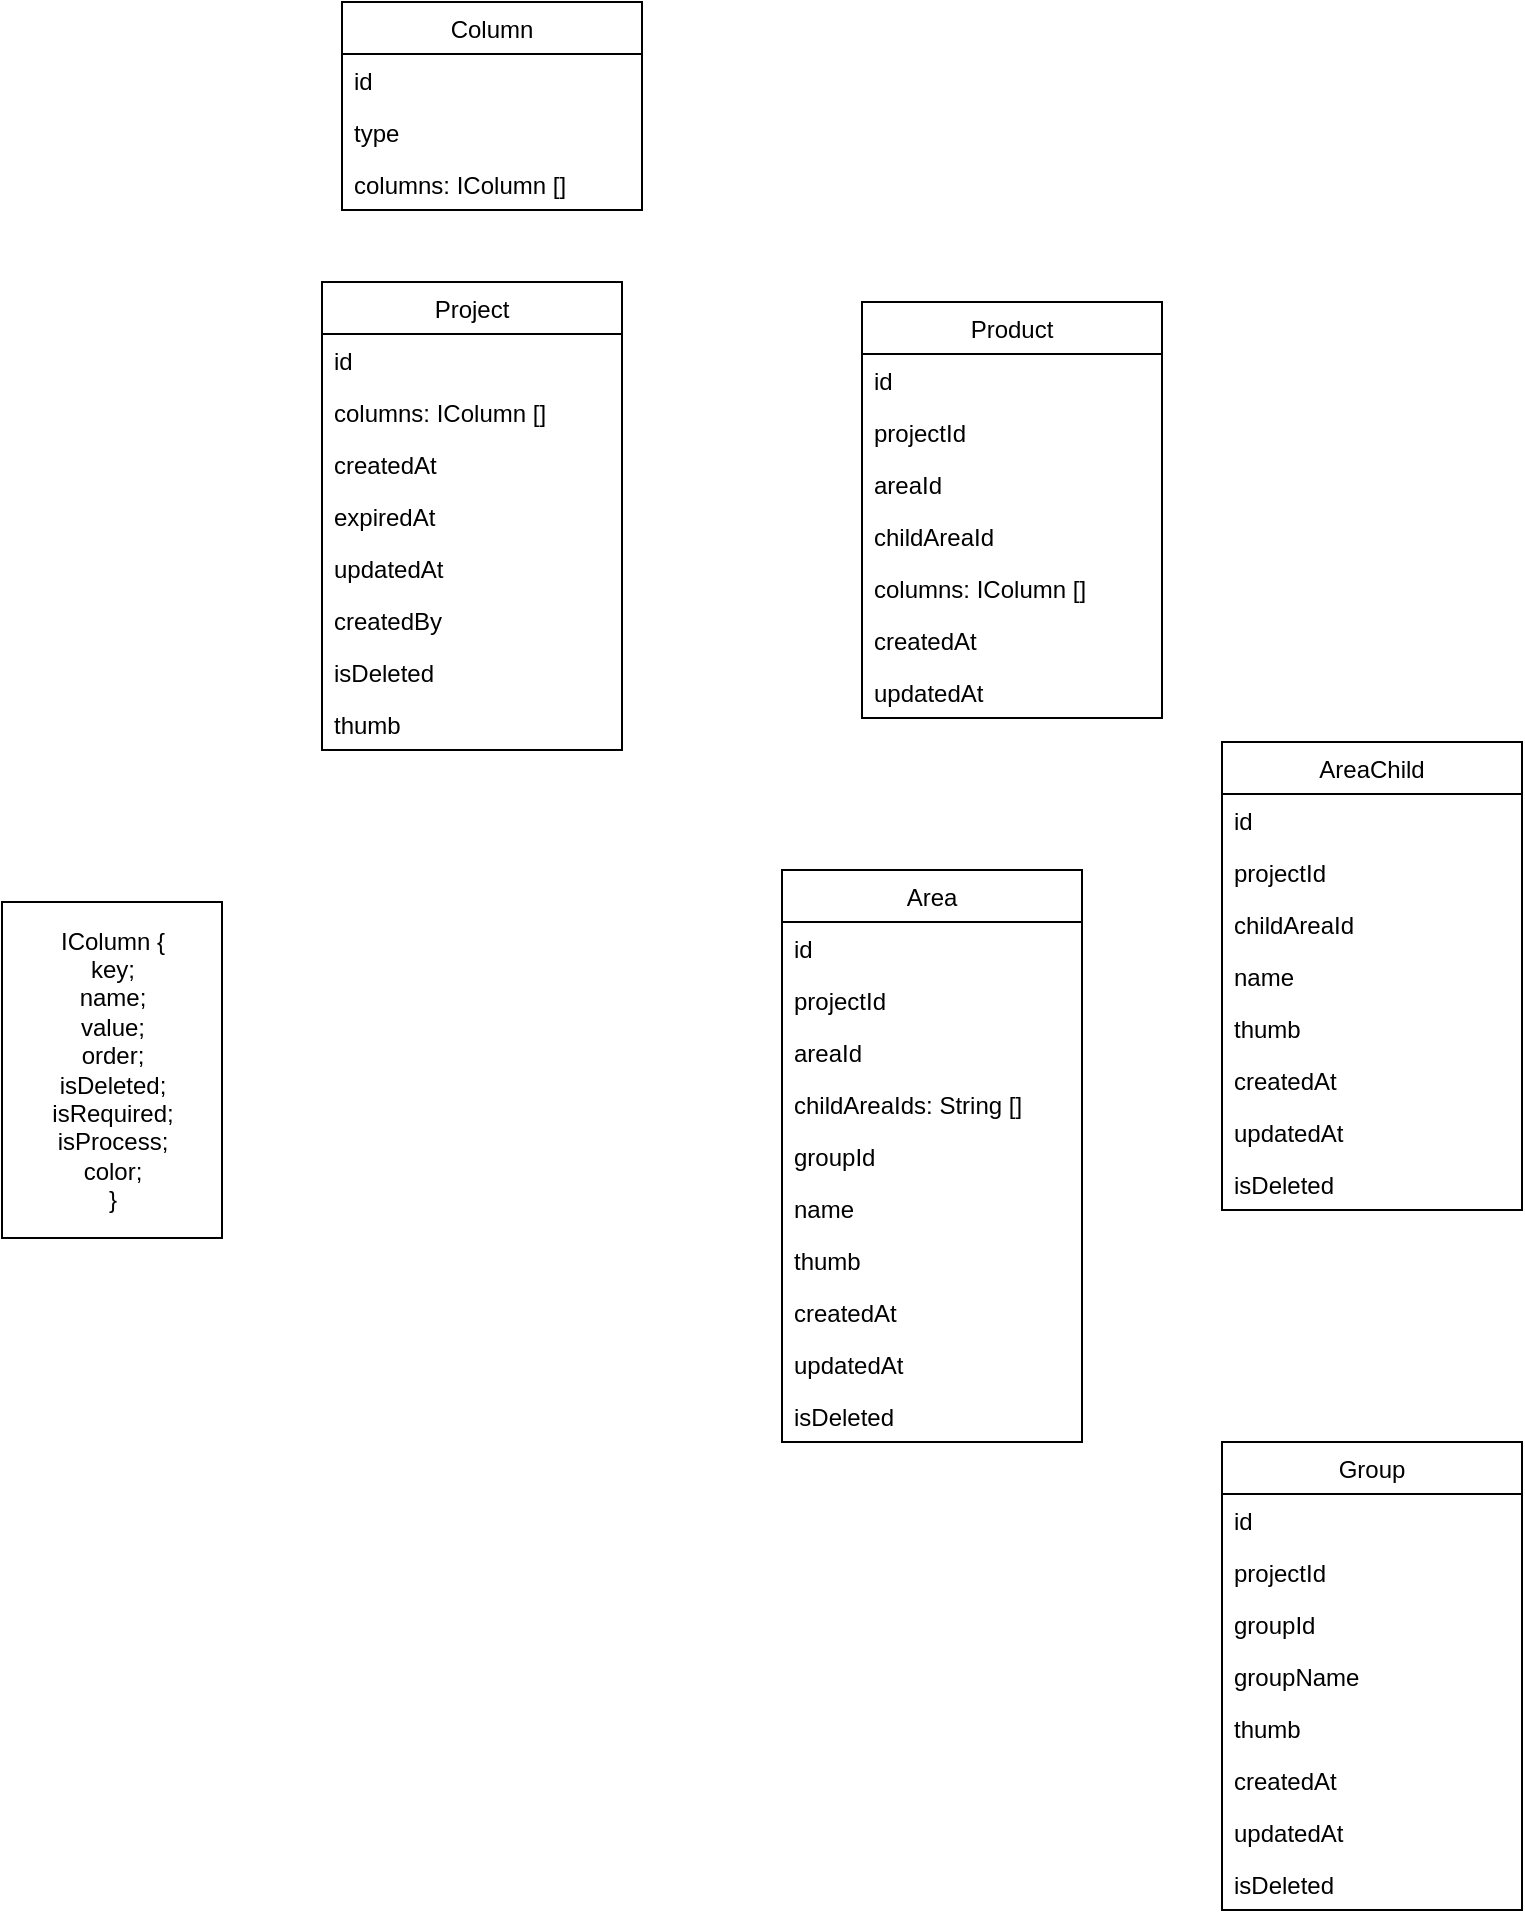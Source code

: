 <mxfile version="15.7.3" type="github"><diagram id="C5RBs43oDa-KdzZeNtuy" name="Page-1"><mxGraphModel dx="2013" dy="673" grid="1" gridSize="10" guides="1" tooltips="1" connect="1" arrows="1" fold="1" page="1" pageScale="1" pageWidth="827" pageHeight="1169" math="0" shadow="0"><root><mxCell id="WIyWlLk6GJQsqaUBKTNV-0"/><mxCell id="WIyWlLk6GJQsqaUBKTNV-1" parent="WIyWlLk6GJQsqaUBKTNV-0"/><mxCell id="84wx6DqkekZbLB3QMsab-0" value="Project" style="swimlane;fontStyle=0;childLayout=stackLayout;horizontal=1;startSize=26;fillColor=none;horizontalStack=0;resizeParent=1;resizeParentMax=0;resizeLast=0;collapsible=1;marginBottom=0;" vertex="1" parent="WIyWlLk6GJQsqaUBKTNV-1"><mxGeometry x="130" y="200" width="150" height="234" as="geometry"/></mxCell><mxCell id="84wx6DqkekZbLB3QMsab-17" value="id" style="text;strokeColor=none;fillColor=none;align=left;verticalAlign=top;spacingLeft=4;spacingRight=4;overflow=hidden;rotatable=0;points=[[0,0.5],[1,0.5]];portConstraint=eastwest;" vertex="1" parent="84wx6DqkekZbLB3QMsab-0"><mxGeometry y="26" width="150" height="26" as="geometry"/></mxCell><mxCell id="84wx6DqkekZbLB3QMsab-1" value="columns: IColumn []" style="text;strokeColor=none;fillColor=none;align=left;verticalAlign=top;spacingLeft=4;spacingRight=4;overflow=hidden;rotatable=0;points=[[0,0.5],[1,0.5]];portConstraint=eastwest;" vertex="1" parent="84wx6DqkekZbLB3QMsab-0"><mxGeometry y="52" width="150" height="26" as="geometry"/></mxCell><mxCell id="84wx6DqkekZbLB3QMsab-2" value="createdAt    " style="text;strokeColor=none;fillColor=none;align=left;verticalAlign=top;spacingLeft=4;spacingRight=4;overflow=hidden;rotatable=0;points=[[0,0.5],[1,0.5]];portConstraint=eastwest;" vertex="1" parent="84wx6DqkekZbLB3QMsab-0"><mxGeometry y="78" width="150" height="26" as="geometry"/></mxCell><mxCell id="84wx6DqkekZbLB3QMsab-5" value="expiredAt" style="text;strokeColor=none;fillColor=none;align=left;verticalAlign=top;spacingLeft=4;spacingRight=4;overflow=hidden;rotatable=0;points=[[0,0.5],[1,0.5]];portConstraint=eastwest;" vertex="1" parent="84wx6DqkekZbLB3QMsab-0"><mxGeometry y="104" width="150" height="26" as="geometry"/></mxCell><mxCell id="84wx6DqkekZbLB3QMsab-6" value="updatedAt" style="text;strokeColor=none;fillColor=none;align=left;verticalAlign=top;spacingLeft=4;spacingRight=4;overflow=hidden;rotatable=0;points=[[0,0.5],[1,0.5]];portConstraint=eastwest;" vertex="1" parent="84wx6DqkekZbLB3QMsab-0"><mxGeometry y="130" width="150" height="26" as="geometry"/></mxCell><mxCell id="84wx6DqkekZbLB3QMsab-7" value="createdBy" style="text;strokeColor=none;fillColor=none;align=left;verticalAlign=top;spacingLeft=4;spacingRight=4;overflow=hidden;rotatable=0;points=[[0,0.5],[1,0.5]];portConstraint=eastwest;" vertex="1" parent="84wx6DqkekZbLB3QMsab-0"><mxGeometry y="156" width="150" height="26" as="geometry"/></mxCell><mxCell id="84wx6DqkekZbLB3QMsab-8" value="isDeleted" style="text;strokeColor=none;fillColor=none;align=left;verticalAlign=top;spacingLeft=4;spacingRight=4;overflow=hidden;rotatable=0;points=[[0,0.5],[1,0.5]];portConstraint=eastwest;" vertex="1" parent="84wx6DqkekZbLB3QMsab-0"><mxGeometry y="182" width="150" height="26" as="geometry"/></mxCell><mxCell id="84wx6DqkekZbLB3QMsab-3" value="thumb" style="text;strokeColor=none;fillColor=none;align=left;verticalAlign=top;spacingLeft=4;spacingRight=4;overflow=hidden;rotatable=0;points=[[0,0.5],[1,0.5]];portConstraint=eastwest;" vertex="1" parent="84wx6DqkekZbLB3QMsab-0"><mxGeometry y="208" width="150" height="26" as="geometry"/></mxCell><mxCell id="84wx6DqkekZbLB3QMsab-9" value="Product" style="swimlane;fontStyle=0;childLayout=stackLayout;horizontal=1;startSize=26;fillColor=none;horizontalStack=0;resizeParent=1;resizeParentMax=0;resizeLast=0;collapsible=1;marginBottom=0;" vertex="1" parent="WIyWlLk6GJQsqaUBKTNV-1"><mxGeometry x="400" y="210" width="150" height="208" as="geometry"/></mxCell><mxCell id="84wx6DqkekZbLB3QMsab-10" value="id" style="text;strokeColor=none;fillColor=none;align=left;verticalAlign=top;spacingLeft=4;spacingRight=4;overflow=hidden;rotatable=0;points=[[0,0.5],[1,0.5]];portConstraint=eastwest;" vertex="1" parent="84wx6DqkekZbLB3QMsab-9"><mxGeometry y="26" width="150" height="26" as="geometry"/></mxCell><mxCell id="84wx6DqkekZbLB3QMsab-11" value="projectId" style="text;strokeColor=none;fillColor=none;align=left;verticalAlign=top;spacingLeft=4;spacingRight=4;overflow=hidden;rotatable=0;points=[[0,0.5],[1,0.5]];portConstraint=eastwest;" vertex="1" parent="84wx6DqkekZbLB3QMsab-9"><mxGeometry y="52" width="150" height="26" as="geometry"/></mxCell><mxCell id="84wx6DqkekZbLB3QMsab-12" value="areaId" style="text;strokeColor=none;fillColor=none;align=left;verticalAlign=top;spacingLeft=4;spacingRight=4;overflow=hidden;rotatable=0;points=[[0,0.5],[1,0.5]];portConstraint=eastwest;" vertex="1" parent="84wx6DqkekZbLB3QMsab-9"><mxGeometry y="78" width="150" height="26" as="geometry"/></mxCell><mxCell id="84wx6DqkekZbLB3QMsab-13" value="childAreaId" style="text;strokeColor=none;fillColor=none;align=left;verticalAlign=top;spacingLeft=4;spacingRight=4;overflow=hidden;rotatable=0;points=[[0,0.5],[1,0.5]];portConstraint=eastwest;" vertex="1" parent="84wx6DqkekZbLB3QMsab-9"><mxGeometry y="104" width="150" height="26" as="geometry"/></mxCell><mxCell id="84wx6DqkekZbLB3QMsab-14" value="columns: IColumn []" style="text;strokeColor=none;fillColor=none;align=left;verticalAlign=top;spacingLeft=4;spacingRight=4;overflow=hidden;rotatable=0;points=[[0,0.5],[1,0.5]];portConstraint=eastwest;" vertex="1" parent="84wx6DqkekZbLB3QMsab-9"><mxGeometry y="130" width="150" height="26" as="geometry"/></mxCell><mxCell id="84wx6DqkekZbLB3QMsab-15" value="createdAt    " style="text;strokeColor=none;fillColor=none;align=left;verticalAlign=top;spacingLeft=4;spacingRight=4;overflow=hidden;rotatable=0;points=[[0,0.5],[1,0.5]];portConstraint=eastwest;" vertex="1" parent="84wx6DqkekZbLB3QMsab-9"><mxGeometry y="156" width="150" height="26" as="geometry"/></mxCell><mxCell id="84wx6DqkekZbLB3QMsab-16" value="updatedAt" style="text;strokeColor=none;fillColor=none;align=left;verticalAlign=top;spacingLeft=4;spacingRight=4;overflow=hidden;rotatable=0;points=[[0,0.5],[1,0.5]];portConstraint=eastwest;" vertex="1" parent="84wx6DqkekZbLB3QMsab-9"><mxGeometry y="182" width="150" height="26" as="geometry"/></mxCell><mxCell id="84wx6DqkekZbLB3QMsab-18" value="Area" style="swimlane;fontStyle=0;childLayout=stackLayout;horizontal=1;startSize=26;fillColor=none;horizontalStack=0;resizeParent=1;resizeParentMax=0;resizeLast=0;collapsible=1;marginBottom=0;" vertex="1" parent="WIyWlLk6GJQsqaUBKTNV-1"><mxGeometry x="360" y="494" width="150" height="286" as="geometry"/></mxCell><mxCell id="84wx6DqkekZbLB3QMsab-19" value="id" style="text;strokeColor=none;fillColor=none;align=left;verticalAlign=top;spacingLeft=4;spacingRight=4;overflow=hidden;rotatable=0;points=[[0,0.5],[1,0.5]];portConstraint=eastwest;" vertex="1" parent="84wx6DqkekZbLB3QMsab-18"><mxGeometry y="26" width="150" height="26" as="geometry"/></mxCell><mxCell id="84wx6DqkekZbLB3QMsab-20" value="projectId" style="text;strokeColor=none;fillColor=none;align=left;verticalAlign=top;spacingLeft=4;spacingRight=4;overflow=hidden;rotatable=0;points=[[0,0.5],[1,0.5]];portConstraint=eastwest;" vertex="1" parent="84wx6DqkekZbLB3QMsab-18"><mxGeometry y="52" width="150" height="26" as="geometry"/></mxCell><mxCell id="84wx6DqkekZbLB3QMsab-21" value="areaId" style="text;strokeColor=none;fillColor=none;align=left;verticalAlign=top;spacingLeft=4;spacingRight=4;overflow=hidden;rotatable=0;points=[[0,0.5],[1,0.5]];portConstraint=eastwest;" vertex="1" parent="84wx6DqkekZbLB3QMsab-18"><mxGeometry y="78" width="150" height="26" as="geometry"/></mxCell><mxCell id="84wx6DqkekZbLB3QMsab-27" value="childAreaIds: String []" style="text;strokeColor=none;fillColor=none;align=left;verticalAlign=top;spacingLeft=4;spacingRight=4;overflow=hidden;rotatable=0;points=[[0,0.5],[1,0.5]];portConstraint=eastwest;" vertex="1" parent="84wx6DqkekZbLB3QMsab-18"><mxGeometry y="104" width="150" height="26" as="geometry"/></mxCell><mxCell id="84wx6DqkekZbLB3QMsab-22" value="groupId" style="text;strokeColor=none;fillColor=none;align=left;verticalAlign=top;spacingLeft=4;spacingRight=4;overflow=hidden;rotatable=0;points=[[0,0.5],[1,0.5]];portConstraint=eastwest;" vertex="1" parent="84wx6DqkekZbLB3QMsab-18"><mxGeometry y="130" width="150" height="26" as="geometry"/></mxCell><mxCell id="84wx6DqkekZbLB3QMsab-28" value="name" style="text;strokeColor=none;fillColor=none;align=left;verticalAlign=top;spacingLeft=4;spacingRight=4;overflow=hidden;rotatable=0;points=[[0,0.5],[1,0.5]];portConstraint=eastwest;" vertex="1" parent="84wx6DqkekZbLB3QMsab-18"><mxGeometry y="156" width="150" height="26" as="geometry"/></mxCell><mxCell id="84wx6DqkekZbLB3QMsab-23" value="thumb" style="text;strokeColor=none;fillColor=none;align=left;verticalAlign=top;spacingLeft=4;spacingRight=4;overflow=hidden;rotatable=0;points=[[0,0.5],[1,0.5]];portConstraint=eastwest;" vertex="1" parent="84wx6DqkekZbLB3QMsab-18"><mxGeometry y="182" width="150" height="26" as="geometry"/></mxCell><mxCell id="84wx6DqkekZbLB3QMsab-24" value="createdAt    " style="text;strokeColor=none;fillColor=none;align=left;verticalAlign=top;spacingLeft=4;spacingRight=4;overflow=hidden;rotatable=0;points=[[0,0.5],[1,0.5]];portConstraint=eastwest;" vertex="1" parent="84wx6DqkekZbLB3QMsab-18"><mxGeometry y="208" width="150" height="26" as="geometry"/></mxCell><mxCell id="84wx6DqkekZbLB3QMsab-29" value="updatedAt" style="text;strokeColor=none;fillColor=none;align=left;verticalAlign=top;spacingLeft=4;spacingRight=4;overflow=hidden;rotatable=0;points=[[0,0.5],[1,0.5]];portConstraint=eastwest;" vertex="1" parent="84wx6DqkekZbLB3QMsab-18"><mxGeometry y="234" width="150" height="26" as="geometry"/></mxCell><mxCell id="84wx6DqkekZbLB3QMsab-25" value="isDeleted" style="text;strokeColor=none;fillColor=none;align=left;verticalAlign=top;spacingLeft=4;spacingRight=4;overflow=hidden;rotatable=0;points=[[0,0.5],[1,0.5]];portConstraint=eastwest;" vertex="1" parent="84wx6DqkekZbLB3QMsab-18"><mxGeometry y="260" width="150" height="26" as="geometry"/></mxCell><mxCell id="84wx6DqkekZbLB3QMsab-30" value="AreaChild" style="swimlane;fontStyle=0;childLayout=stackLayout;horizontal=1;startSize=26;fillColor=none;horizontalStack=0;resizeParent=1;resizeParentMax=0;resizeLast=0;collapsible=1;marginBottom=0;" vertex="1" parent="WIyWlLk6GJQsqaUBKTNV-1"><mxGeometry x="580" y="430" width="150" height="234" as="geometry"/></mxCell><mxCell id="84wx6DqkekZbLB3QMsab-31" value="id" style="text;strokeColor=none;fillColor=none;align=left;verticalAlign=top;spacingLeft=4;spacingRight=4;overflow=hidden;rotatable=0;points=[[0,0.5],[1,0.5]];portConstraint=eastwest;" vertex="1" parent="84wx6DqkekZbLB3QMsab-30"><mxGeometry y="26" width="150" height="26" as="geometry"/></mxCell><mxCell id="84wx6DqkekZbLB3QMsab-32" value="projectId" style="text;strokeColor=none;fillColor=none;align=left;verticalAlign=top;spacingLeft=4;spacingRight=4;overflow=hidden;rotatable=0;points=[[0,0.5],[1,0.5]];portConstraint=eastwest;" vertex="1" parent="84wx6DqkekZbLB3QMsab-30"><mxGeometry y="52" width="150" height="26" as="geometry"/></mxCell><mxCell id="84wx6DqkekZbLB3QMsab-34" value="childAreaId" style="text;strokeColor=none;fillColor=none;align=left;verticalAlign=top;spacingLeft=4;spacingRight=4;overflow=hidden;rotatable=0;points=[[0,0.5],[1,0.5]];portConstraint=eastwest;" vertex="1" parent="84wx6DqkekZbLB3QMsab-30"><mxGeometry y="78" width="150" height="26" as="geometry"/></mxCell><mxCell id="84wx6DqkekZbLB3QMsab-36" value="name" style="text;strokeColor=none;fillColor=none;align=left;verticalAlign=top;spacingLeft=4;spacingRight=4;overflow=hidden;rotatable=0;points=[[0,0.5],[1,0.5]];portConstraint=eastwest;" vertex="1" parent="84wx6DqkekZbLB3QMsab-30"><mxGeometry y="104" width="150" height="26" as="geometry"/></mxCell><mxCell id="84wx6DqkekZbLB3QMsab-37" value="thumb" style="text;strokeColor=none;fillColor=none;align=left;verticalAlign=top;spacingLeft=4;spacingRight=4;overflow=hidden;rotatable=0;points=[[0,0.5],[1,0.5]];portConstraint=eastwest;" vertex="1" parent="84wx6DqkekZbLB3QMsab-30"><mxGeometry y="130" width="150" height="26" as="geometry"/></mxCell><mxCell id="84wx6DqkekZbLB3QMsab-38" value="createdAt    " style="text;strokeColor=none;fillColor=none;align=left;verticalAlign=top;spacingLeft=4;spacingRight=4;overflow=hidden;rotatable=0;points=[[0,0.5],[1,0.5]];portConstraint=eastwest;" vertex="1" parent="84wx6DqkekZbLB3QMsab-30"><mxGeometry y="156" width="150" height="26" as="geometry"/></mxCell><mxCell id="84wx6DqkekZbLB3QMsab-39" value="updatedAt" style="text;strokeColor=none;fillColor=none;align=left;verticalAlign=top;spacingLeft=4;spacingRight=4;overflow=hidden;rotatable=0;points=[[0,0.5],[1,0.5]];portConstraint=eastwest;" vertex="1" parent="84wx6DqkekZbLB3QMsab-30"><mxGeometry y="182" width="150" height="26" as="geometry"/></mxCell><mxCell id="84wx6DqkekZbLB3QMsab-40" value="isDeleted" style="text;strokeColor=none;fillColor=none;align=left;verticalAlign=top;spacingLeft=4;spacingRight=4;overflow=hidden;rotatable=0;points=[[0,0.5],[1,0.5]];portConstraint=eastwest;" vertex="1" parent="84wx6DqkekZbLB3QMsab-30"><mxGeometry y="208" width="150" height="26" as="geometry"/></mxCell><mxCell id="84wx6DqkekZbLB3QMsab-41" value="Group" style="swimlane;fontStyle=0;childLayout=stackLayout;horizontal=1;startSize=26;fillColor=none;horizontalStack=0;resizeParent=1;resizeParentMax=0;resizeLast=0;collapsible=1;marginBottom=0;" vertex="1" parent="WIyWlLk6GJQsqaUBKTNV-1"><mxGeometry x="580" y="780" width="150" height="234" as="geometry"/></mxCell><mxCell id="84wx6DqkekZbLB3QMsab-42" value="id" style="text;strokeColor=none;fillColor=none;align=left;verticalAlign=top;spacingLeft=4;spacingRight=4;overflow=hidden;rotatable=0;points=[[0,0.5],[1,0.5]];portConstraint=eastwest;" vertex="1" parent="84wx6DqkekZbLB3QMsab-41"><mxGeometry y="26" width="150" height="26" as="geometry"/></mxCell><mxCell id="84wx6DqkekZbLB3QMsab-43" value="projectId" style="text;strokeColor=none;fillColor=none;align=left;verticalAlign=top;spacingLeft=4;spacingRight=4;overflow=hidden;rotatable=0;points=[[0,0.5],[1,0.5]];portConstraint=eastwest;" vertex="1" parent="84wx6DqkekZbLB3QMsab-41"><mxGeometry y="52" width="150" height="26" as="geometry"/></mxCell><mxCell id="84wx6DqkekZbLB3QMsab-44" value="groupId" style="text;strokeColor=none;fillColor=none;align=left;verticalAlign=top;spacingLeft=4;spacingRight=4;overflow=hidden;rotatable=0;points=[[0,0.5],[1,0.5]];portConstraint=eastwest;" vertex="1" parent="84wx6DqkekZbLB3QMsab-41"><mxGeometry y="78" width="150" height="26" as="geometry"/></mxCell><mxCell id="84wx6DqkekZbLB3QMsab-45" value="groupName" style="text;strokeColor=none;fillColor=none;align=left;verticalAlign=top;spacingLeft=4;spacingRight=4;overflow=hidden;rotatable=0;points=[[0,0.5],[1,0.5]];portConstraint=eastwest;" vertex="1" parent="84wx6DqkekZbLB3QMsab-41"><mxGeometry y="104" width="150" height="26" as="geometry"/></mxCell><mxCell id="84wx6DqkekZbLB3QMsab-46" value="thumb" style="text;strokeColor=none;fillColor=none;align=left;verticalAlign=top;spacingLeft=4;spacingRight=4;overflow=hidden;rotatable=0;points=[[0,0.5],[1,0.5]];portConstraint=eastwest;" vertex="1" parent="84wx6DqkekZbLB3QMsab-41"><mxGeometry y="130" width="150" height="26" as="geometry"/></mxCell><mxCell id="84wx6DqkekZbLB3QMsab-47" value="createdAt    " style="text;strokeColor=none;fillColor=none;align=left;verticalAlign=top;spacingLeft=4;spacingRight=4;overflow=hidden;rotatable=0;points=[[0,0.5],[1,0.5]];portConstraint=eastwest;" vertex="1" parent="84wx6DqkekZbLB3QMsab-41"><mxGeometry y="156" width="150" height="26" as="geometry"/></mxCell><mxCell id="84wx6DqkekZbLB3QMsab-48" value="updatedAt" style="text;strokeColor=none;fillColor=none;align=left;verticalAlign=top;spacingLeft=4;spacingRight=4;overflow=hidden;rotatable=0;points=[[0,0.5],[1,0.5]];portConstraint=eastwest;" vertex="1" parent="84wx6DqkekZbLB3QMsab-41"><mxGeometry y="182" width="150" height="26" as="geometry"/></mxCell><mxCell id="84wx6DqkekZbLB3QMsab-49" value="isDeleted" style="text;strokeColor=none;fillColor=none;align=left;verticalAlign=top;spacingLeft=4;spacingRight=4;overflow=hidden;rotatable=0;points=[[0,0.5],[1,0.5]];portConstraint=eastwest;" vertex="1" parent="84wx6DqkekZbLB3QMsab-41"><mxGeometry y="208" width="150" height="26" as="geometry"/></mxCell><mxCell id="84wx6DqkekZbLB3QMsab-50" value="IColumn {&lt;br&gt;key;&lt;br&gt;name;&lt;br&gt;value;&lt;br&gt;order;&lt;br&gt;isDeleted;&lt;br&gt;isRequired;&lt;br&gt;isProcess;&lt;br&gt;color;&lt;br&gt;}" style="html=1;" vertex="1" parent="WIyWlLk6GJQsqaUBKTNV-1"><mxGeometry x="-30" y="510" width="110" height="168" as="geometry"/></mxCell><mxCell id="84wx6DqkekZbLB3QMsab-51" value="Column" style="swimlane;fontStyle=0;childLayout=stackLayout;horizontal=1;startSize=26;fillColor=none;horizontalStack=0;resizeParent=1;resizeParentMax=0;resizeLast=0;collapsible=1;marginBottom=0;" vertex="1" parent="WIyWlLk6GJQsqaUBKTNV-1"><mxGeometry x="140" y="60" width="150" height="104" as="geometry"/></mxCell><mxCell id="84wx6DqkekZbLB3QMsab-52" value="id" style="text;strokeColor=none;fillColor=none;align=left;verticalAlign=top;spacingLeft=4;spacingRight=4;overflow=hidden;rotatable=0;points=[[0,0.5],[1,0.5]];portConstraint=eastwest;" vertex="1" parent="84wx6DqkekZbLB3QMsab-51"><mxGeometry y="26" width="150" height="26" as="geometry"/></mxCell><mxCell id="84wx6DqkekZbLB3QMsab-53" value="type" style="text;strokeColor=none;fillColor=none;align=left;verticalAlign=top;spacingLeft=4;spacingRight=4;overflow=hidden;rotatable=0;points=[[0,0.5],[1,0.5]];portConstraint=eastwest;" vertex="1" parent="84wx6DqkekZbLB3QMsab-51"><mxGeometry y="52" width="150" height="26" as="geometry"/></mxCell><mxCell id="84wx6DqkekZbLB3QMsab-54" value="columns: IColumn []" style="text;strokeColor=none;fillColor=none;align=left;verticalAlign=top;spacingLeft=4;spacingRight=4;overflow=hidden;rotatable=0;points=[[0,0.5],[1,0.5]];portConstraint=eastwest;" vertex="1" parent="84wx6DqkekZbLB3QMsab-51"><mxGeometry y="78" width="150" height="26" as="geometry"/></mxCell></root></mxGraphModel></diagram></mxfile>